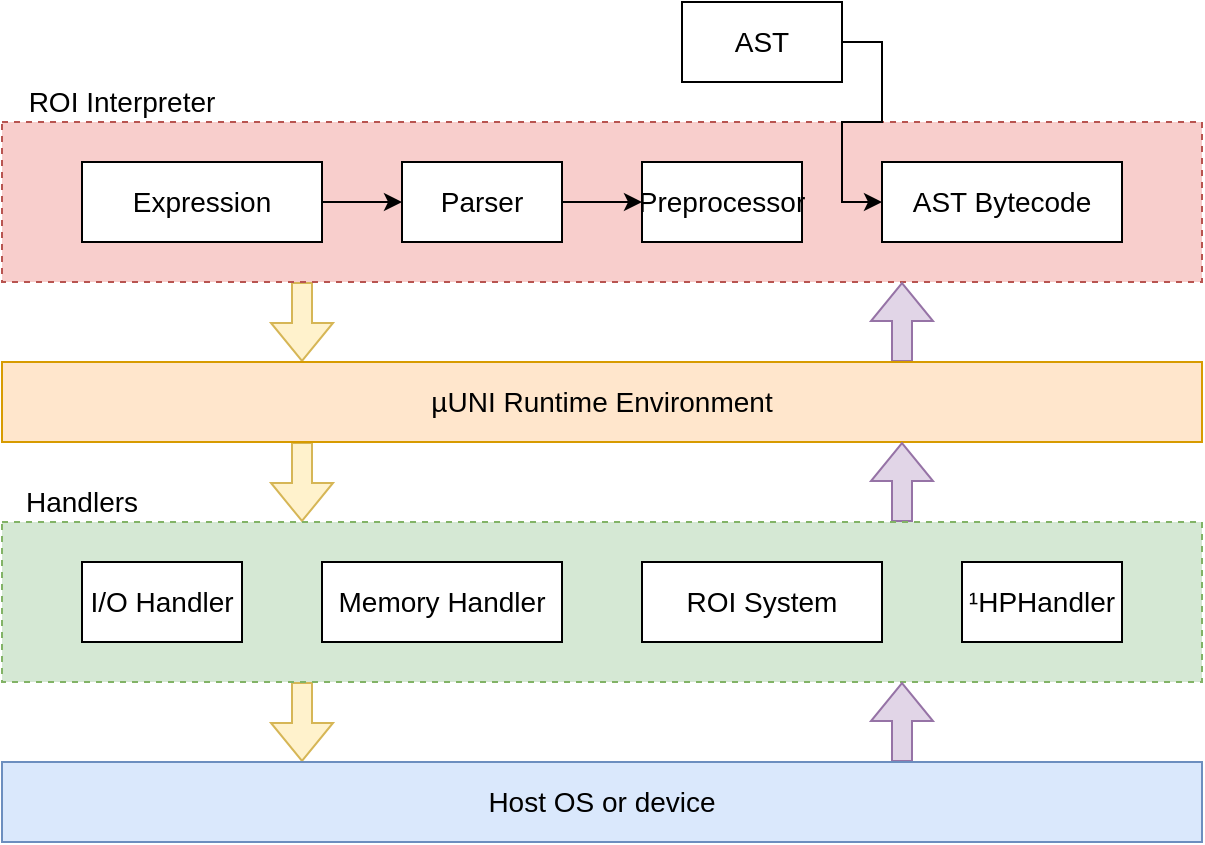<mxfile version="12.1.0" type="device" pages="1"><diagram id="2lt7kxWzOn0peIrCczZB" name="Page-1"><mxGraphModel dx="1088" dy="633" grid="1" gridSize="10" guides="1" tooltips="1" connect="1" arrows="1" fold="1" page="1" pageScale="1" pageWidth="827" pageHeight="583" math="0" shadow="0"><root><mxCell id="0"/><mxCell id="1" parent="0"/><mxCell id="mQAVIijKhJ_Q4gsbny3B-68" style="edgeStyle=orthogonalEdgeStyle;shape=flexArrow;rounded=0;orthogonalLoop=1;jettySize=auto;html=1;exitX=0.25;exitY=1;exitDx=0;exitDy=0;entryX=0.25;entryY=0;entryDx=0;entryDy=0;startArrow=none;startFill=0;fontSize=14;fillColor=#fff2cc;strokeColor=#d6b656;" parent="1" source="mQAVIijKhJ_Q4gsbny3B-14" target="mQAVIijKhJ_Q4gsbny3B-26" edge="1"><mxGeometry relative="1" as="geometry"/></mxCell><mxCell id="mQAVIijKhJ_Q4gsbny3B-14" value="" style="rounded=0;whiteSpace=wrap;html=1;fontSize=14;fillColor=#f8cecc;dashed=1;strokeColor=#b85450;" parent="1" vertex="1"><mxGeometry x="113" y="120" width="600" height="80" as="geometry"/></mxCell><mxCell id="tikS1NHyPg9m6n1kJdju-3" value="" style="edgeStyle=orthogonalEdgeStyle;rounded=0;orthogonalLoop=1;jettySize=auto;html=1;" edge="1" parent="1" source="mQAVIijKhJ_Q4gsbny3B-1" target="tikS1NHyPg9m6n1kJdju-2"><mxGeometry relative="1" as="geometry"/></mxCell><mxCell id="mQAVIijKhJ_Q4gsbny3B-1" value="Parser" style="rounded=0;whiteSpace=wrap;html=1;fontSize=14;" parent="1" vertex="1"><mxGeometry x="313" y="140" width="80" height="40" as="geometry"/></mxCell><mxCell id="tikS1NHyPg9m6n1kJdju-2" value="Preprocessor" style="rounded=0;whiteSpace=wrap;html=1;fontSize=14;" vertex="1" parent="1"><mxGeometry x="433" y="140" width="80" height="40" as="geometry"/></mxCell><mxCell id="mQAVIijKhJ_Q4gsbny3B-55" style="edgeStyle=orthogonalEdgeStyle;rounded=0;orthogonalLoop=1;jettySize=auto;html=1;exitX=1;exitY=0.5;exitDx=0;exitDy=0;entryX=0;entryY=0.5;entryDx=0;entryDy=0;startArrow=none;startFill=0;fontSize=14;" parent="1" source="mQAVIijKhJ_Q4gsbny3B-4" target="mQAVIijKhJ_Q4gsbny3B-23" edge="1"><mxGeometry relative="1" as="geometry"/></mxCell><mxCell id="mQAVIijKhJ_Q4gsbny3B-4" value="AST" style="rounded=0;whiteSpace=wrap;html=1;fontSize=14;" parent="1" vertex="1"><mxGeometry x="453" y="60" width="80" height="40" as="geometry"/></mxCell><mxCell id="mQAVIijKhJ_Q4gsbny3B-23" value="AST Bytecode" style="rounded=0;whiteSpace=wrap;html=1;fontSize=14;" parent="1" vertex="1"><mxGeometry x="553" y="140" width="120" height="40" as="geometry"/></mxCell><mxCell id="mQAVIijKhJ_Q4gsbny3B-15" value="ROI Interpreter" style="text;html=1;strokeColor=none;fillColor=none;align=center;verticalAlign=middle;whiteSpace=wrap;rounded=0;fontSize=14;" parent="1" vertex="1"><mxGeometry x="113" y="100" width="120" height="20" as="geometry"/></mxCell><mxCell id="mQAVIijKhJ_Q4gsbny3B-53" style="edgeStyle=orthogonalEdgeStyle;rounded=0;orthogonalLoop=1;jettySize=auto;html=1;exitX=1;exitY=0.5;exitDx=0;exitDy=0;entryX=0;entryY=0.5;entryDx=0;entryDy=0;startArrow=none;startFill=0;fontSize=14;" parent="1" source="mQAVIijKhJ_Q4gsbny3B-18" target="mQAVIijKhJ_Q4gsbny3B-1" edge="1"><mxGeometry relative="1" as="geometry"/></mxCell><mxCell id="mQAVIijKhJ_Q4gsbny3B-18" value="Expression" style="rounded=0;whiteSpace=wrap;html=1;fontSize=14;fillColor=#ffffff;" parent="1" vertex="1"><mxGeometry x="153" y="140" width="120" height="40" as="geometry"/></mxCell><mxCell id="mQAVIijKhJ_Q4gsbny3B-60" style="edgeStyle=orthogonalEdgeStyle;shape=flexArrow;rounded=0;orthogonalLoop=1;jettySize=auto;html=1;exitX=0.75;exitY=0;exitDx=0;exitDy=0;entryX=0.75;entryY=1;entryDx=0;entryDy=0;startArrow=none;startFill=0;fontSize=14;fillColor=#e1d5e7;strokeColor=#9673a6;" parent="1" source="mQAVIijKhJ_Q4gsbny3B-26" target="mQAVIijKhJ_Q4gsbny3B-14" edge="1"><mxGeometry relative="1" as="geometry"/></mxCell><mxCell id="mQAVIijKhJ_Q4gsbny3B-69" style="edgeStyle=orthogonalEdgeStyle;shape=flexArrow;rounded=0;orthogonalLoop=1;jettySize=auto;html=1;exitX=0.25;exitY=1;exitDx=0;exitDy=0;entryX=0.25;entryY=0;entryDx=0;entryDy=0;startArrow=none;startFill=0;fontSize=14;fillColor=#fff2cc;strokeColor=#d6b656;" parent="1" source="mQAVIijKhJ_Q4gsbny3B-26" target="mQAVIijKhJ_Q4gsbny3B-32" edge="1"><mxGeometry relative="1" as="geometry"/></mxCell><mxCell id="mQAVIijKhJ_Q4gsbny3B-26" value="µUNI Runtime Environment" style="rounded=0;whiteSpace=wrap;html=1;fillColor=#ffe6cc;fontSize=14;strokeColor=#d79b00;" parent="1" vertex="1"><mxGeometry x="113" y="240" width="600" height="40" as="geometry"/></mxCell><mxCell id="mQAVIijKhJ_Q4gsbny3B-64" style="edgeStyle=orthogonalEdgeStyle;shape=flexArrow;rounded=0;orthogonalLoop=1;jettySize=auto;html=1;exitX=0.75;exitY=0;exitDx=0;exitDy=0;entryX=0.75;entryY=1;entryDx=0;entryDy=0;startArrow=none;startFill=0;fontSize=14;fillColor=#e1d5e7;strokeColor=#9673a6;" parent="1" source="mQAVIijKhJ_Q4gsbny3B-32" target="mQAVIijKhJ_Q4gsbny3B-26" edge="1"><mxGeometry relative="1" as="geometry"/></mxCell><mxCell id="mQAVIijKhJ_Q4gsbny3B-71" style="edgeStyle=orthogonalEdgeStyle;shape=flexArrow;rounded=0;orthogonalLoop=1;jettySize=auto;html=1;exitX=0.25;exitY=1;exitDx=0;exitDy=0;entryX=0.25;entryY=0;entryDx=0;entryDy=0;startArrow=none;startFill=0;fontSize=14;fillColor=#fff2cc;strokeColor=#d6b656;" parent="1" source="mQAVIijKhJ_Q4gsbny3B-32" target="mQAVIijKhJ_Q4gsbny3B-70" edge="1"><mxGeometry relative="1" as="geometry"/></mxCell><mxCell id="mQAVIijKhJ_Q4gsbny3B-32" value="" style="rounded=0;whiteSpace=wrap;html=1;fillColor=#d5e8d4;fontSize=14;dashed=1;strokeColor=#82b366;" parent="1" vertex="1"><mxGeometry x="113" y="320" width="600" height="80" as="geometry"/></mxCell><mxCell id="mQAVIijKhJ_Q4gsbny3B-40" value="Handlers" style="text;html=1;strokeColor=none;fillColor=none;align=center;verticalAlign=middle;whiteSpace=wrap;rounded=0;dashed=1;fontSize=14;" parent="1" vertex="1"><mxGeometry x="113" y="300" width="80" height="20" as="geometry"/></mxCell><mxCell id="mQAVIijKhJ_Q4gsbny3B-41" value="I/O Handler" style="rounded=0;whiteSpace=wrap;html=1;fillColor=#ffffff;fontSize=14;" parent="1" vertex="1"><mxGeometry x="153" y="340" width="80" height="40" as="geometry"/></mxCell><mxCell id="mQAVIijKhJ_Q4gsbny3B-42" value="Memory Handler" style="rounded=0;whiteSpace=wrap;html=1;fillColor=#ffffff;fontSize=14;" parent="1" vertex="1"><mxGeometry x="273" y="340" width="120" height="40" as="geometry"/></mxCell><mxCell id="mQAVIijKhJ_Q4gsbny3B-43" value="ROI System" style="rounded=0;whiteSpace=wrap;html=1;fillColor=#ffffff;fontSize=14;" parent="1" vertex="1"><mxGeometry x="433" y="340" width="120" height="40" as="geometry"/></mxCell><mxCell id="mQAVIijKhJ_Q4gsbny3B-44" value="¹HPHandler" style="rounded=0;whiteSpace=wrap;html=1;fillColor=#ffffff;fontSize=14;" parent="1" vertex="1"><mxGeometry x="593" y="340" width="80" height="40" as="geometry"/></mxCell><mxCell id="mQAVIijKhJ_Q4gsbny3B-72" style="edgeStyle=orthogonalEdgeStyle;shape=flexArrow;rounded=0;orthogonalLoop=1;jettySize=auto;html=1;exitX=0.75;exitY=0;exitDx=0;exitDy=0;entryX=0.75;entryY=1;entryDx=0;entryDy=0;startArrow=none;startFill=0;fontSize=14;fillColor=#e1d5e7;strokeColor=#9673a6;" parent="1" source="mQAVIijKhJ_Q4gsbny3B-70" target="mQAVIijKhJ_Q4gsbny3B-32" edge="1"><mxGeometry relative="1" as="geometry"/></mxCell><mxCell id="mQAVIijKhJ_Q4gsbny3B-70" value="Host OS or device" style="rounded=0;whiteSpace=wrap;html=1;fillColor=#dae8fc;fontSize=14;strokeColor=#6c8ebf;" parent="1" vertex="1"><mxGeometry x="113" y="440" width="600" height="40" as="geometry"/></mxCell></root></mxGraphModel></diagram></mxfile>
